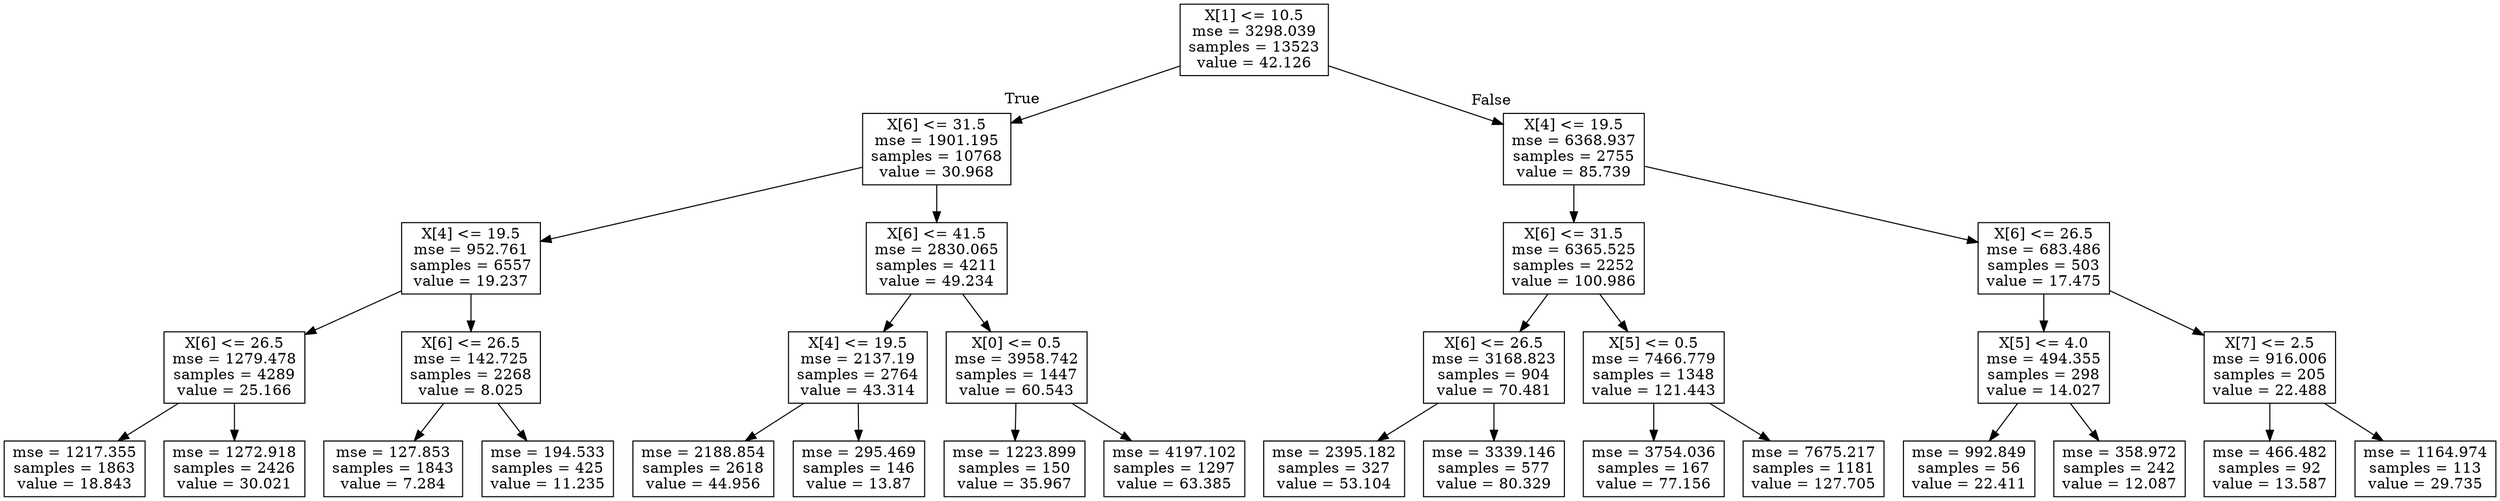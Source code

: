 digraph Tree {
node [shape=box] ;
0 [label="X[1] <= 10.5\nmse = 3298.039\nsamples = 13523\nvalue = 42.126"] ;
1 [label="X[6] <= 31.5\nmse = 1901.195\nsamples = 10768\nvalue = 30.968"] ;
0 -> 1 [labeldistance=2.5, labelangle=45, headlabel="True"] ;
2 [label="X[4] <= 19.5\nmse = 952.761\nsamples = 6557\nvalue = 19.237"] ;
1 -> 2 ;
3 [label="X[6] <= 26.5\nmse = 1279.478\nsamples = 4289\nvalue = 25.166"] ;
2 -> 3 ;
4 [label="mse = 1217.355\nsamples = 1863\nvalue = 18.843"] ;
3 -> 4 ;
5 [label="mse = 1272.918\nsamples = 2426\nvalue = 30.021"] ;
3 -> 5 ;
6 [label="X[6] <= 26.5\nmse = 142.725\nsamples = 2268\nvalue = 8.025"] ;
2 -> 6 ;
7 [label="mse = 127.853\nsamples = 1843\nvalue = 7.284"] ;
6 -> 7 ;
8 [label="mse = 194.533\nsamples = 425\nvalue = 11.235"] ;
6 -> 8 ;
9 [label="X[6] <= 41.5\nmse = 2830.065\nsamples = 4211\nvalue = 49.234"] ;
1 -> 9 ;
10 [label="X[4] <= 19.5\nmse = 2137.19\nsamples = 2764\nvalue = 43.314"] ;
9 -> 10 ;
11 [label="mse = 2188.854\nsamples = 2618\nvalue = 44.956"] ;
10 -> 11 ;
12 [label="mse = 295.469\nsamples = 146\nvalue = 13.87"] ;
10 -> 12 ;
13 [label="X[0] <= 0.5\nmse = 3958.742\nsamples = 1447\nvalue = 60.543"] ;
9 -> 13 ;
14 [label="mse = 1223.899\nsamples = 150\nvalue = 35.967"] ;
13 -> 14 ;
15 [label="mse = 4197.102\nsamples = 1297\nvalue = 63.385"] ;
13 -> 15 ;
16 [label="X[4] <= 19.5\nmse = 6368.937\nsamples = 2755\nvalue = 85.739"] ;
0 -> 16 [labeldistance=2.5, labelangle=-45, headlabel="False"] ;
17 [label="X[6] <= 31.5\nmse = 6365.525\nsamples = 2252\nvalue = 100.986"] ;
16 -> 17 ;
18 [label="X[6] <= 26.5\nmse = 3168.823\nsamples = 904\nvalue = 70.481"] ;
17 -> 18 ;
19 [label="mse = 2395.182\nsamples = 327\nvalue = 53.104"] ;
18 -> 19 ;
20 [label="mse = 3339.146\nsamples = 577\nvalue = 80.329"] ;
18 -> 20 ;
21 [label="X[5] <= 0.5\nmse = 7466.779\nsamples = 1348\nvalue = 121.443"] ;
17 -> 21 ;
22 [label="mse = 3754.036\nsamples = 167\nvalue = 77.156"] ;
21 -> 22 ;
23 [label="mse = 7675.217\nsamples = 1181\nvalue = 127.705"] ;
21 -> 23 ;
24 [label="X[6] <= 26.5\nmse = 683.486\nsamples = 503\nvalue = 17.475"] ;
16 -> 24 ;
25 [label="X[5] <= 4.0\nmse = 494.355\nsamples = 298\nvalue = 14.027"] ;
24 -> 25 ;
26 [label="mse = 992.849\nsamples = 56\nvalue = 22.411"] ;
25 -> 26 ;
27 [label="mse = 358.972\nsamples = 242\nvalue = 12.087"] ;
25 -> 27 ;
28 [label="X[7] <= 2.5\nmse = 916.006\nsamples = 205\nvalue = 22.488"] ;
24 -> 28 ;
29 [label="mse = 466.482\nsamples = 92\nvalue = 13.587"] ;
28 -> 29 ;
30 [label="mse = 1164.974\nsamples = 113\nvalue = 29.735"] ;
28 -> 30 ;
}